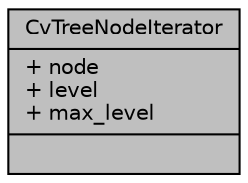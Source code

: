 digraph "CvTreeNodeIterator"
{
 // LATEX_PDF_SIZE
  edge [fontname="Helvetica",fontsize="10",labelfontname="Helvetica",labelfontsize="10"];
  node [fontname="Helvetica",fontsize="10",shape=record];
  Node1 [label="{CvTreeNodeIterator\n|+ node\l+ level\l+ max_level\l|}",height=0.2,width=0.4,color="black", fillcolor="grey75", style="filled", fontcolor="black",tooltip=" "];
}
